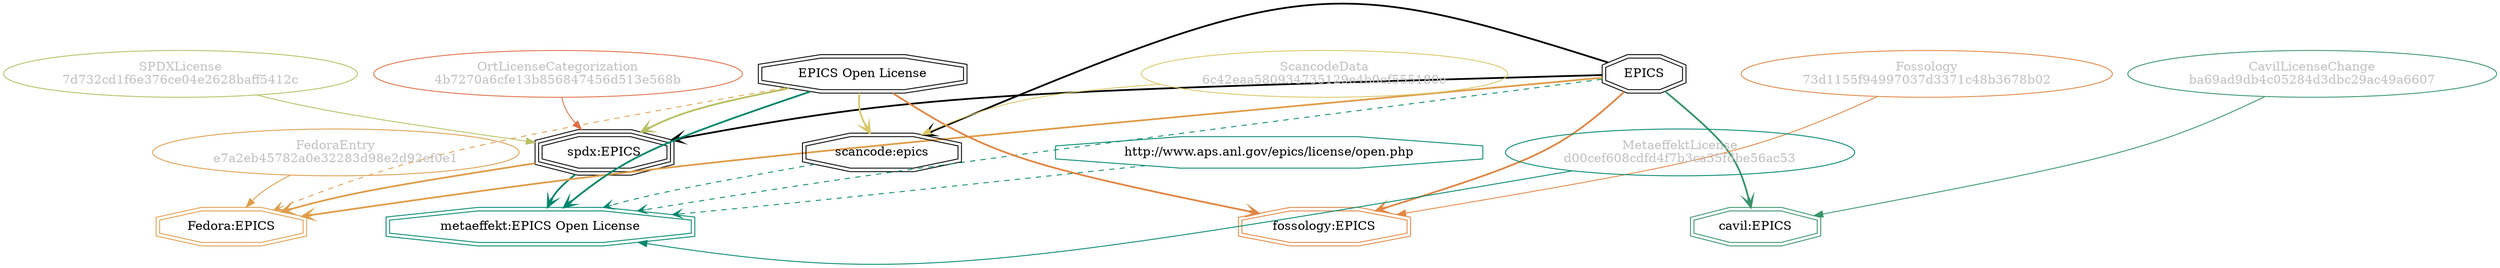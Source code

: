 strict digraph {
    node [shape=box];
    graph [splines=curved];
    1544 [label="SPDXLicense\n7d732cd1f6e376ce04e2628baff5412c"
         ,fontcolor=gray
         ,color="#b8bf62"
         ,fillcolor="beige;1"
         ,shape=ellipse];
    1545 [label="spdx:EPICS"
         ,shape=tripleoctagon];
    1546 [label=EPICS
         ,shape=doubleoctagon];
    1547 [label="EPICS Open License"
         ,shape=doubleoctagon];
    6318 [label="FedoraEntry\ne7a2eb45782a0e32283d98e2d92ef0e1"
         ,fontcolor=gray
         ,color="#e09d4b"
         ,fillcolor="beige;1"
         ,shape=ellipse];
    6319 [label="Fedora:EPICS"
         ,color="#e09d4b"
         ,shape=doubleoctagon];
    15187 [label="ScancodeData\n6c42eaa580934735129e4b0ef555180e"
          ,fontcolor=gray
          ,color="#dac767"
          ,fillcolor="beige;1"
          ,shape=ellipse];
    15188 [label="scancode:epics"
          ,shape=doubleoctagon];
    28104 [label="Fossology\n73d1155f94997037d3371c48b3678b02"
          ,fontcolor=gray
          ,color="#e18745"
          ,fillcolor="beige;1"
          ,shape=ellipse];
    28105 [label="fossology:EPICS"
          ,color="#e18745"
          ,shape=doubleoctagon];
    28666 [label="OrtLicenseCategorization\n4b7270a6cfe13b856847456d513e568b"
          ,fontcolor=gray
          ,color="#e06f45"
          ,fillcolor="beige;1"
          ,shape=ellipse];
    36766 [label="CavilLicenseChange\nba69ad9db4c05284d3dbc29ac49a6607"
          ,fontcolor=gray
          ,color="#379469"
          ,fillcolor="beige;1"
          ,shape=ellipse];
    36767 [label="cavil:EPICS"
          ,color="#379469"
          ,shape=doubleoctagon];
    41613 [label="MetaeffektLicense\nd00cef608cdfd4f7b3ca35fdbe56ac53"
          ,fontcolor=gray
          ,color="#00876c"
          ,fillcolor="beige;1"
          ,shape=ellipse];
    41614 [label="metaeffekt:EPICS Open License"
          ,color="#00876c"
          ,shape=doubleoctagon];
    41615 [label="http://www.aps.anl.gov/epics/license/open.php"
          ,color="#00876c"
          ,shape=octagon];
    1544 -> 1545 [weight=0.5
                 ,color="#b8bf62"];
    1545 -> 6319 [style=bold
                 ,arrowhead=vee
                 ,weight=0.7
                 ,color="#e09d4b"];
    1545 -> 41614 [style=bold
                  ,arrowhead=vee
                  ,weight=0.7
                  ,color="#00876c"];
    1546 -> 1545 [style=bold
                 ,arrowhead=vee
                 ,weight=0.7];
    1546 -> 6319 [style=bold
                 ,arrowhead=vee
                 ,weight=0.7
                 ,color="#e09d4b"];
    1546 -> 6319 [style=bold
                 ,arrowhead=vee
                 ,weight=0.7
                 ,color="#e09d4b"];
    1546 -> 15188 [style=bold
                  ,arrowhead=vee
                  ,weight=0.7];
    1546 -> 28105 [style=bold
                  ,arrowhead=vee
                  ,weight=0.7
                  ,color="#e18745"];
    1546 -> 36767 [style=bold
                  ,arrowhead=vee
                  ,weight=0.7
                  ,color="#379469"];
    1546 -> 36767 [style=bold
                  ,arrowhead=vee
                  ,weight=0.7
                  ,color="#379469"];
    1546 -> 41614 [style=dashed
                  ,arrowhead=vee
                  ,weight=0.5
                  ,color="#00876c"];
    1547 -> 1545 [style=bold
                 ,arrowhead=vee
                 ,weight=0.7
                 ,color="#b8bf62"];
    1547 -> 6319 [style=dashed
                 ,arrowhead=vee
                 ,weight=0.5
                 ,color="#e09d4b"];
    1547 -> 15188 [style=bold
                  ,arrowhead=vee
                  ,weight=0.7
                  ,color="#dac767"];
    1547 -> 28105 [style=bold
                  ,arrowhead=vee
                  ,weight=0.7
                  ,color="#e18745"];
    1547 -> 41614 [style=bold
                  ,arrowhead=vee
                  ,weight=0.7
                  ,color="#00876c"];
    1547 -> 41614 [style=bold
                  ,arrowhead=vee
                  ,weight=0.7
                  ,color="#00876c"];
    6318 -> 6319 [weight=0.5
                 ,color="#e09d4b"];
    15187 -> 15188 [weight=0.5
                   ,color="#dac767"];
    15188 -> 41614 [style=dashed
                   ,arrowhead=vee
                   ,weight=0.5
                   ,color="#00876c"];
    28104 -> 28105 [weight=0.5
                   ,color="#e18745"];
    28666 -> 1545 [weight=0.5
                  ,color="#e06f45"];
    36766 -> 36767 [weight=0.5
                   ,color="#379469"];
    41613 -> 41614 [weight=0.5
                   ,color="#00876c"];
    41615 -> 41614 [style=dashed
                   ,arrowhead=vee
                   ,weight=0.5
                   ,color="#00876c"];
}
